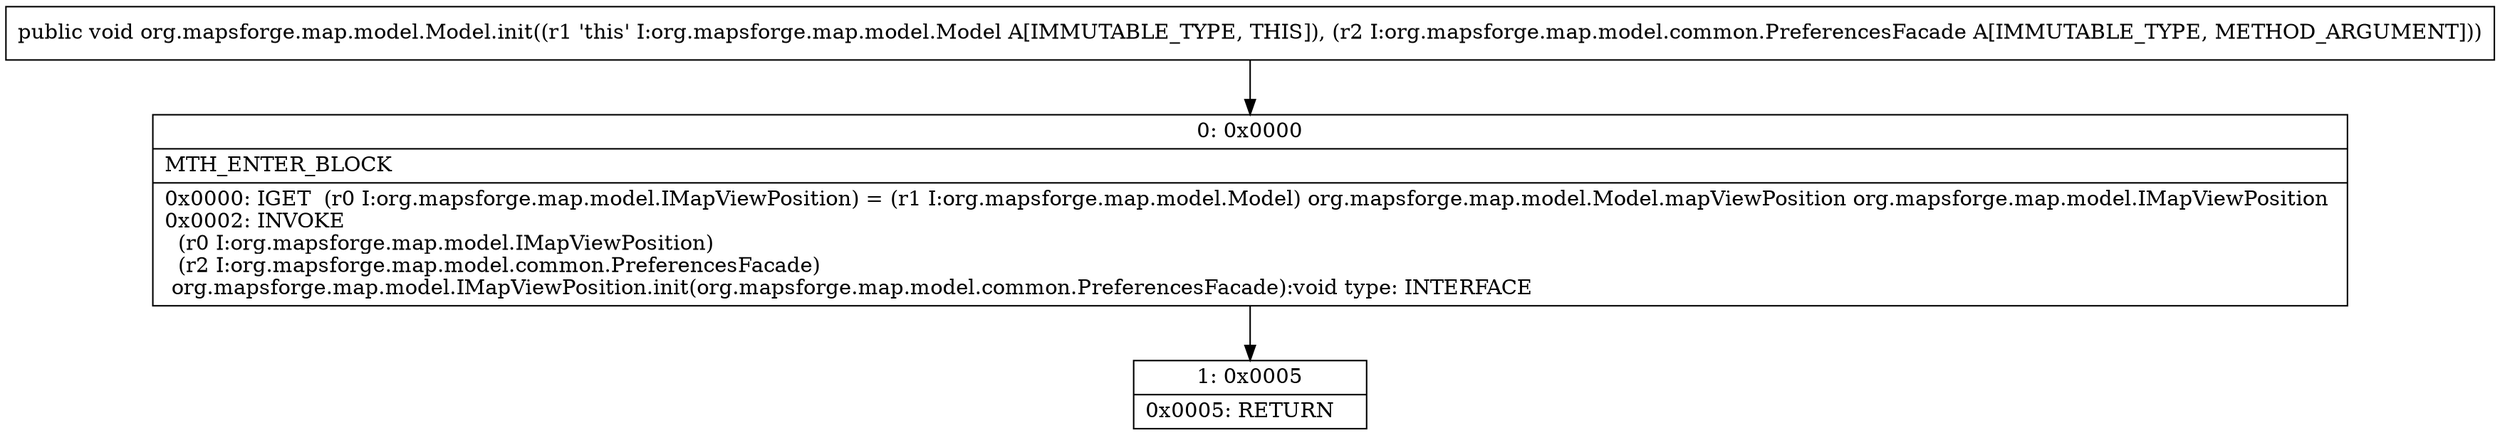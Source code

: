 digraph "CFG fororg.mapsforge.map.model.Model.init(Lorg\/mapsforge\/map\/model\/common\/PreferencesFacade;)V" {
Node_0 [shape=record,label="{0\:\ 0x0000|MTH_ENTER_BLOCK\l|0x0000: IGET  (r0 I:org.mapsforge.map.model.IMapViewPosition) = (r1 I:org.mapsforge.map.model.Model) org.mapsforge.map.model.Model.mapViewPosition org.mapsforge.map.model.IMapViewPosition \l0x0002: INVOKE  \l  (r0 I:org.mapsforge.map.model.IMapViewPosition)\l  (r2 I:org.mapsforge.map.model.common.PreferencesFacade)\l org.mapsforge.map.model.IMapViewPosition.init(org.mapsforge.map.model.common.PreferencesFacade):void type: INTERFACE \l}"];
Node_1 [shape=record,label="{1\:\ 0x0005|0x0005: RETURN   \l}"];
MethodNode[shape=record,label="{public void org.mapsforge.map.model.Model.init((r1 'this' I:org.mapsforge.map.model.Model A[IMMUTABLE_TYPE, THIS]), (r2 I:org.mapsforge.map.model.common.PreferencesFacade A[IMMUTABLE_TYPE, METHOD_ARGUMENT])) }"];
MethodNode -> Node_0;
Node_0 -> Node_1;
}

